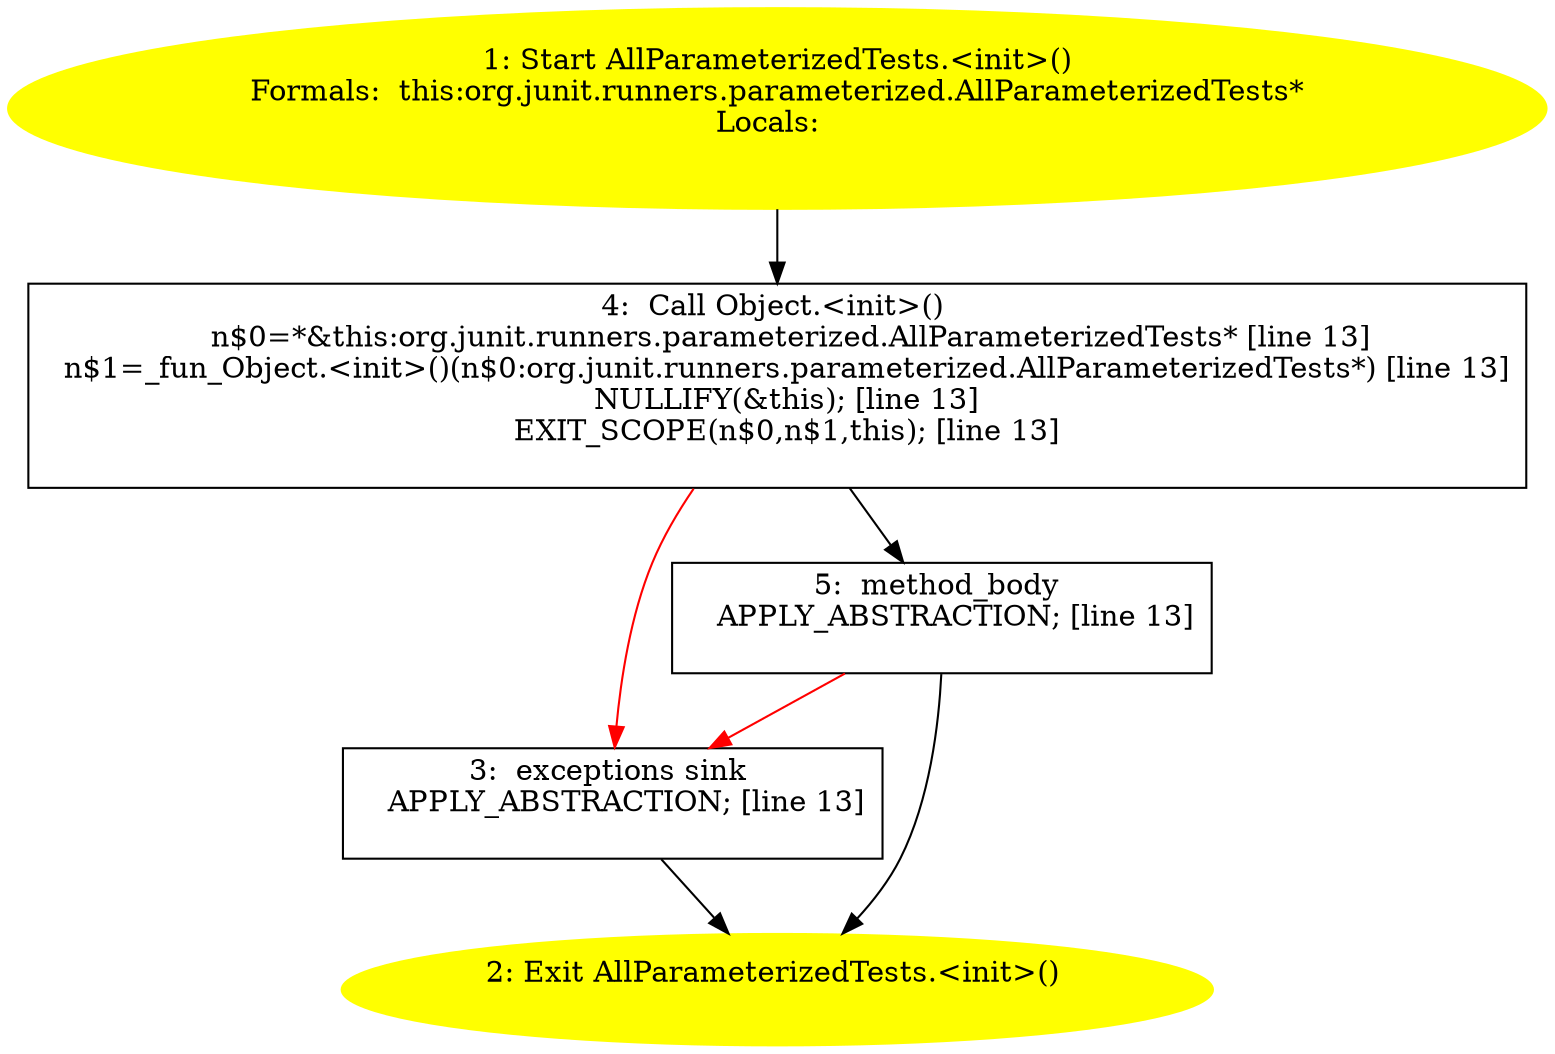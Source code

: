/* @generated */
digraph cfg {
"org.junit.runners.parameterized.AllParameterizedTests.<init>().c01e25e9fa9184ea98d7a0bc5e6f6778_1" [label="1: Start AllParameterizedTests.<init>()\nFormals:  this:org.junit.runners.parameterized.AllParameterizedTests*\nLocals:  \n  " color=yellow style=filled]
	

	 "org.junit.runners.parameterized.AllParameterizedTests.<init>().c01e25e9fa9184ea98d7a0bc5e6f6778_1" -> "org.junit.runners.parameterized.AllParameterizedTests.<init>().c01e25e9fa9184ea98d7a0bc5e6f6778_4" ;
"org.junit.runners.parameterized.AllParameterizedTests.<init>().c01e25e9fa9184ea98d7a0bc5e6f6778_2" [label="2: Exit AllParameterizedTests.<init>() \n  " color=yellow style=filled]
	

"org.junit.runners.parameterized.AllParameterizedTests.<init>().c01e25e9fa9184ea98d7a0bc5e6f6778_3" [label="3:  exceptions sink \n   APPLY_ABSTRACTION; [line 13]\n " shape="box"]
	

	 "org.junit.runners.parameterized.AllParameterizedTests.<init>().c01e25e9fa9184ea98d7a0bc5e6f6778_3" -> "org.junit.runners.parameterized.AllParameterizedTests.<init>().c01e25e9fa9184ea98d7a0bc5e6f6778_2" ;
"org.junit.runners.parameterized.AllParameterizedTests.<init>().c01e25e9fa9184ea98d7a0bc5e6f6778_4" [label="4:  Call Object.<init>() \n   n$0=*&this:org.junit.runners.parameterized.AllParameterizedTests* [line 13]\n  n$1=_fun_Object.<init>()(n$0:org.junit.runners.parameterized.AllParameterizedTests*) [line 13]\n  NULLIFY(&this); [line 13]\n  EXIT_SCOPE(n$0,n$1,this); [line 13]\n " shape="box"]
	

	 "org.junit.runners.parameterized.AllParameterizedTests.<init>().c01e25e9fa9184ea98d7a0bc5e6f6778_4" -> "org.junit.runners.parameterized.AllParameterizedTests.<init>().c01e25e9fa9184ea98d7a0bc5e6f6778_5" ;
	 "org.junit.runners.parameterized.AllParameterizedTests.<init>().c01e25e9fa9184ea98d7a0bc5e6f6778_4" -> "org.junit.runners.parameterized.AllParameterizedTests.<init>().c01e25e9fa9184ea98d7a0bc5e6f6778_3" [color="red" ];
"org.junit.runners.parameterized.AllParameterizedTests.<init>().c01e25e9fa9184ea98d7a0bc5e6f6778_5" [label="5:  method_body \n   APPLY_ABSTRACTION; [line 13]\n " shape="box"]
	

	 "org.junit.runners.parameterized.AllParameterizedTests.<init>().c01e25e9fa9184ea98d7a0bc5e6f6778_5" -> "org.junit.runners.parameterized.AllParameterizedTests.<init>().c01e25e9fa9184ea98d7a0bc5e6f6778_2" ;
	 "org.junit.runners.parameterized.AllParameterizedTests.<init>().c01e25e9fa9184ea98d7a0bc5e6f6778_5" -> "org.junit.runners.parameterized.AllParameterizedTests.<init>().c01e25e9fa9184ea98d7a0bc5e6f6778_3" [color="red" ];
}
